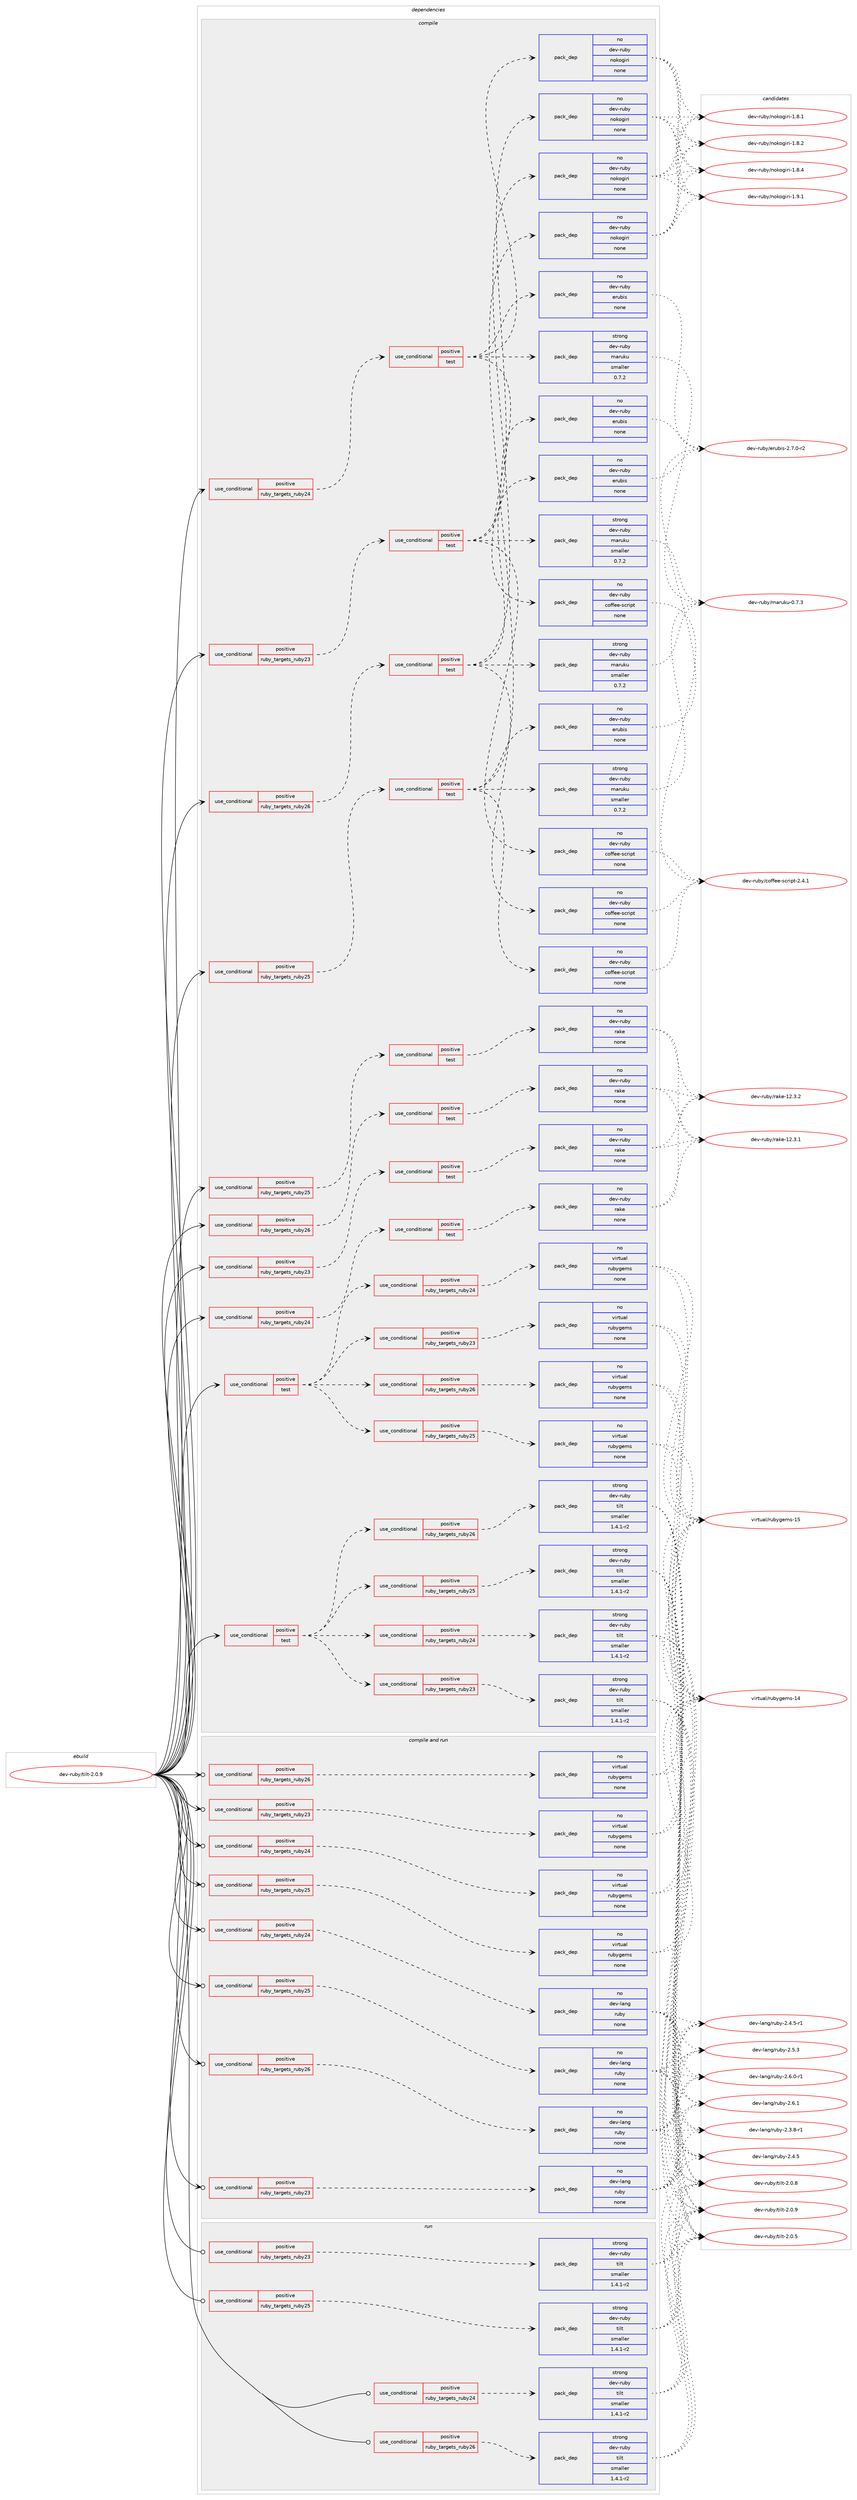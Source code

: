 digraph prolog {

# *************
# Graph options
# *************

newrank=true;
concentrate=true;
compound=true;
graph [rankdir=LR,fontname=Helvetica,fontsize=10,ranksep=1.5];#, ranksep=2.5, nodesep=0.2];
edge  [arrowhead=vee];
node  [fontname=Helvetica,fontsize=10];

# **********
# The ebuild
# **********

subgraph cluster_leftcol {
color=gray;
rank=same;
label=<<i>ebuild</i>>;
id [label="dev-ruby/tilt-2.0.9", color=red, width=4, href="../dev-ruby/tilt-2.0.9.svg"];
}

# ****************
# The dependencies
# ****************

subgraph cluster_midcol {
color=gray;
label=<<i>dependencies</i>>;
subgraph cluster_compile {
fillcolor="#eeeeee";
style=filled;
label=<<i>compile</i>>;
subgraph cond420437 {
dependency1533711 [label=<<TABLE BORDER="0" CELLBORDER="1" CELLSPACING="0" CELLPADDING="4"><TR><TD ROWSPAN="3" CELLPADDING="10">use_conditional</TD></TR><TR><TD>positive</TD></TR><TR><TD>ruby_targets_ruby23</TD></TR></TABLE>>, shape=none, color=red];
subgraph cond420438 {
dependency1533712 [label=<<TABLE BORDER="0" CELLBORDER="1" CELLSPACING="0" CELLPADDING="4"><TR><TD ROWSPAN="3" CELLPADDING="10">use_conditional</TD></TR><TR><TD>positive</TD></TR><TR><TD>test</TD></TR></TABLE>>, shape=none, color=red];
subgraph pack1089758 {
dependency1533713 [label=<<TABLE BORDER="0" CELLBORDER="1" CELLSPACING="0" CELLPADDING="4" WIDTH="220"><TR><TD ROWSPAN="6" CELLPADDING="30">pack_dep</TD></TR><TR><TD WIDTH="110">no</TD></TR><TR><TD>dev-ruby</TD></TR><TR><TD>coffee-script</TD></TR><TR><TD>none</TD></TR><TR><TD></TD></TR></TABLE>>, shape=none, color=blue];
}
dependency1533712:e -> dependency1533713:w [weight=20,style="dashed",arrowhead="vee"];
subgraph pack1089759 {
dependency1533714 [label=<<TABLE BORDER="0" CELLBORDER="1" CELLSPACING="0" CELLPADDING="4" WIDTH="220"><TR><TD ROWSPAN="6" CELLPADDING="30">pack_dep</TD></TR><TR><TD WIDTH="110">no</TD></TR><TR><TD>dev-ruby</TD></TR><TR><TD>erubis</TD></TR><TR><TD>none</TD></TR><TR><TD></TD></TR></TABLE>>, shape=none, color=blue];
}
dependency1533712:e -> dependency1533714:w [weight=20,style="dashed",arrowhead="vee"];
subgraph pack1089760 {
dependency1533715 [label=<<TABLE BORDER="0" CELLBORDER="1" CELLSPACING="0" CELLPADDING="4" WIDTH="220"><TR><TD ROWSPAN="6" CELLPADDING="30">pack_dep</TD></TR><TR><TD WIDTH="110">no</TD></TR><TR><TD>dev-ruby</TD></TR><TR><TD>nokogiri</TD></TR><TR><TD>none</TD></TR><TR><TD></TD></TR></TABLE>>, shape=none, color=blue];
}
dependency1533712:e -> dependency1533715:w [weight=20,style="dashed",arrowhead="vee"];
subgraph pack1089761 {
dependency1533716 [label=<<TABLE BORDER="0" CELLBORDER="1" CELLSPACING="0" CELLPADDING="4" WIDTH="220"><TR><TD ROWSPAN="6" CELLPADDING="30">pack_dep</TD></TR><TR><TD WIDTH="110">strong</TD></TR><TR><TD>dev-ruby</TD></TR><TR><TD>maruku</TD></TR><TR><TD>smaller</TD></TR><TR><TD>0.7.2</TD></TR></TABLE>>, shape=none, color=blue];
}
dependency1533712:e -> dependency1533716:w [weight=20,style="dashed",arrowhead="vee"];
}
dependency1533711:e -> dependency1533712:w [weight=20,style="dashed",arrowhead="vee"];
}
id:e -> dependency1533711:w [weight=20,style="solid",arrowhead="vee"];
subgraph cond420439 {
dependency1533717 [label=<<TABLE BORDER="0" CELLBORDER="1" CELLSPACING="0" CELLPADDING="4"><TR><TD ROWSPAN="3" CELLPADDING="10">use_conditional</TD></TR><TR><TD>positive</TD></TR><TR><TD>ruby_targets_ruby23</TD></TR></TABLE>>, shape=none, color=red];
subgraph cond420440 {
dependency1533718 [label=<<TABLE BORDER="0" CELLBORDER="1" CELLSPACING="0" CELLPADDING="4"><TR><TD ROWSPAN="3" CELLPADDING="10">use_conditional</TD></TR><TR><TD>positive</TD></TR><TR><TD>test</TD></TR></TABLE>>, shape=none, color=red];
subgraph pack1089762 {
dependency1533719 [label=<<TABLE BORDER="0" CELLBORDER="1" CELLSPACING="0" CELLPADDING="4" WIDTH="220"><TR><TD ROWSPAN="6" CELLPADDING="30">pack_dep</TD></TR><TR><TD WIDTH="110">no</TD></TR><TR><TD>dev-ruby</TD></TR><TR><TD>rake</TD></TR><TR><TD>none</TD></TR><TR><TD></TD></TR></TABLE>>, shape=none, color=blue];
}
dependency1533718:e -> dependency1533719:w [weight=20,style="dashed",arrowhead="vee"];
}
dependency1533717:e -> dependency1533718:w [weight=20,style="dashed",arrowhead="vee"];
}
id:e -> dependency1533717:w [weight=20,style="solid",arrowhead="vee"];
subgraph cond420441 {
dependency1533720 [label=<<TABLE BORDER="0" CELLBORDER="1" CELLSPACING="0" CELLPADDING="4"><TR><TD ROWSPAN="3" CELLPADDING="10">use_conditional</TD></TR><TR><TD>positive</TD></TR><TR><TD>ruby_targets_ruby24</TD></TR></TABLE>>, shape=none, color=red];
subgraph cond420442 {
dependency1533721 [label=<<TABLE BORDER="0" CELLBORDER="1" CELLSPACING="0" CELLPADDING="4"><TR><TD ROWSPAN="3" CELLPADDING="10">use_conditional</TD></TR><TR><TD>positive</TD></TR><TR><TD>test</TD></TR></TABLE>>, shape=none, color=red];
subgraph pack1089763 {
dependency1533722 [label=<<TABLE BORDER="0" CELLBORDER="1" CELLSPACING="0" CELLPADDING="4" WIDTH="220"><TR><TD ROWSPAN="6" CELLPADDING="30">pack_dep</TD></TR><TR><TD WIDTH="110">no</TD></TR><TR><TD>dev-ruby</TD></TR><TR><TD>coffee-script</TD></TR><TR><TD>none</TD></TR><TR><TD></TD></TR></TABLE>>, shape=none, color=blue];
}
dependency1533721:e -> dependency1533722:w [weight=20,style="dashed",arrowhead="vee"];
subgraph pack1089764 {
dependency1533723 [label=<<TABLE BORDER="0" CELLBORDER="1" CELLSPACING="0" CELLPADDING="4" WIDTH="220"><TR><TD ROWSPAN="6" CELLPADDING="30">pack_dep</TD></TR><TR><TD WIDTH="110">no</TD></TR><TR><TD>dev-ruby</TD></TR><TR><TD>erubis</TD></TR><TR><TD>none</TD></TR><TR><TD></TD></TR></TABLE>>, shape=none, color=blue];
}
dependency1533721:e -> dependency1533723:w [weight=20,style="dashed",arrowhead="vee"];
subgraph pack1089765 {
dependency1533724 [label=<<TABLE BORDER="0" CELLBORDER="1" CELLSPACING="0" CELLPADDING="4" WIDTH="220"><TR><TD ROWSPAN="6" CELLPADDING="30">pack_dep</TD></TR><TR><TD WIDTH="110">no</TD></TR><TR><TD>dev-ruby</TD></TR><TR><TD>nokogiri</TD></TR><TR><TD>none</TD></TR><TR><TD></TD></TR></TABLE>>, shape=none, color=blue];
}
dependency1533721:e -> dependency1533724:w [weight=20,style="dashed",arrowhead="vee"];
subgraph pack1089766 {
dependency1533725 [label=<<TABLE BORDER="0" CELLBORDER="1" CELLSPACING="0" CELLPADDING="4" WIDTH="220"><TR><TD ROWSPAN="6" CELLPADDING="30">pack_dep</TD></TR><TR><TD WIDTH="110">strong</TD></TR><TR><TD>dev-ruby</TD></TR><TR><TD>maruku</TD></TR><TR><TD>smaller</TD></TR><TR><TD>0.7.2</TD></TR></TABLE>>, shape=none, color=blue];
}
dependency1533721:e -> dependency1533725:w [weight=20,style="dashed",arrowhead="vee"];
}
dependency1533720:e -> dependency1533721:w [weight=20,style="dashed",arrowhead="vee"];
}
id:e -> dependency1533720:w [weight=20,style="solid",arrowhead="vee"];
subgraph cond420443 {
dependency1533726 [label=<<TABLE BORDER="0" CELLBORDER="1" CELLSPACING="0" CELLPADDING="4"><TR><TD ROWSPAN="3" CELLPADDING="10">use_conditional</TD></TR><TR><TD>positive</TD></TR><TR><TD>ruby_targets_ruby24</TD></TR></TABLE>>, shape=none, color=red];
subgraph cond420444 {
dependency1533727 [label=<<TABLE BORDER="0" CELLBORDER="1" CELLSPACING="0" CELLPADDING="4"><TR><TD ROWSPAN="3" CELLPADDING="10">use_conditional</TD></TR><TR><TD>positive</TD></TR><TR><TD>test</TD></TR></TABLE>>, shape=none, color=red];
subgraph pack1089767 {
dependency1533728 [label=<<TABLE BORDER="0" CELLBORDER="1" CELLSPACING="0" CELLPADDING="4" WIDTH="220"><TR><TD ROWSPAN="6" CELLPADDING="30">pack_dep</TD></TR><TR><TD WIDTH="110">no</TD></TR><TR><TD>dev-ruby</TD></TR><TR><TD>rake</TD></TR><TR><TD>none</TD></TR><TR><TD></TD></TR></TABLE>>, shape=none, color=blue];
}
dependency1533727:e -> dependency1533728:w [weight=20,style="dashed",arrowhead="vee"];
}
dependency1533726:e -> dependency1533727:w [weight=20,style="dashed",arrowhead="vee"];
}
id:e -> dependency1533726:w [weight=20,style="solid",arrowhead="vee"];
subgraph cond420445 {
dependency1533729 [label=<<TABLE BORDER="0" CELLBORDER="1" CELLSPACING="0" CELLPADDING="4"><TR><TD ROWSPAN="3" CELLPADDING="10">use_conditional</TD></TR><TR><TD>positive</TD></TR><TR><TD>ruby_targets_ruby25</TD></TR></TABLE>>, shape=none, color=red];
subgraph cond420446 {
dependency1533730 [label=<<TABLE BORDER="0" CELLBORDER="1" CELLSPACING="0" CELLPADDING="4"><TR><TD ROWSPAN="3" CELLPADDING="10">use_conditional</TD></TR><TR><TD>positive</TD></TR><TR><TD>test</TD></TR></TABLE>>, shape=none, color=red];
subgraph pack1089768 {
dependency1533731 [label=<<TABLE BORDER="0" CELLBORDER="1" CELLSPACING="0" CELLPADDING="4" WIDTH="220"><TR><TD ROWSPAN="6" CELLPADDING="30">pack_dep</TD></TR><TR><TD WIDTH="110">no</TD></TR><TR><TD>dev-ruby</TD></TR><TR><TD>coffee-script</TD></TR><TR><TD>none</TD></TR><TR><TD></TD></TR></TABLE>>, shape=none, color=blue];
}
dependency1533730:e -> dependency1533731:w [weight=20,style="dashed",arrowhead="vee"];
subgraph pack1089769 {
dependency1533732 [label=<<TABLE BORDER="0" CELLBORDER="1" CELLSPACING="0" CELLPADDING="4" WIDTH="220"><TR><TD ROWSPAN="6" CELLPADDING="30">pack_dep</TD></TR><TR><TD WIDTH="110">no</TD></TR><TR><TD>dev-ruby</TD></TR><TR><TD>erubis</TD></TR><TR><TD>none</TD></TR><TR><TD></TD></TR></TABLE>>, shape=none, color=blue];
}
dependency1533730:e -> dependency1533732:w [weight=20,style="dashed",arrowhead="vee"];
subgraph pack1089770 {
dependency1533733 [label=<<TABLE BORDER="0" CELLBORDER="1" CELLSPACING="0" CELLPADDING="4" WIDTH="220"><TR><TD ROWSPAN="6" CELLPADDING="30">pack_dep</TD></TR><TR><TD WIDTH="110">no</TD></TR><TR><TD>dev-ruby</TD></TR><TR><TD>nokogiri</TD></TR><TR><TD>none</TD></TR><TR><TD></TD></TR></TABLE>>, shape=none, color=blue];
}
dependency1533730:e -> dependency1533733:w [weight=20,style="dashed",arrowhead="vee"];
subgraph pack1089771 {
dependency1533734 [label=<<TABLE BORDER="0" CELLBORDER="1" CELLSPACING="0" CELLPADDING="4" WIDTH="220"><TR><TD ROWSPAN="6" CELLPADDING="30">pack_dep</TD></TR><TR><TD WIDTH="110">strong</TD></TR><TR><TD>dev-ruby</TD></TR><TR><TD>maruku</TD></TR><TR><TD>smaller</TD></TR><TR><TD>0.7.2</TD></TR></TABLE>>, shape=none, color=blue];
}
dependency1533730:e -> dependency1533734:w [weight=20,style="dashed",arrowhead="vee"];
}
dependency1533729:e -> dependency1533730:w [weight=20,style="dashed",arrowhead="vee"];
}
id:e -> dependency1533729:w [weight=20,style="solid",arrowhead="vee"];
subgraph cond420447 {
dependency1533735 [label=<<TABLE BORDER="0" CELLBORDER="1" CELLSPACING="0" CELLPADDING="4"><TR><TD ROWSPAN="3" CELLPADDING="10">use_conditional</TD></TR><TR><TD>positive</TD></TR><TR><TD>ruby_targets_ruby25</TD></TR></TABLE>>, shape=none, color=red];
subgraph cond420448 {
dependency1533736 [label=<<TABLE BORDER="0" CELLBORDER="1" CELLSPACING="0" CELLPADDING="4"><TR><TD ROWSPAN="3" CELLPADDING="10">use_conditional</TD></TR><TR><TD>positive</TD></TR><TR><TD>test</TD></TR></TABLE>>, shape=none, color=red];
subgraph pack1089772 {
dependency1533737 [label=<<TABLE BORDER="0" CELLBORDER="1" CELLSPACING="0" CELLPADDING="4" WIDTH="220"><TR><TD ROWSPAN="6" CELLPADDING="30">pack_dep</TD></TR><TR><TD WIDTH="110">no</TD></TR><TR><TD>dev-ruby</TD></TR><TR><TD>rake</TD></TR><TR><TD>none</TD></TR><TR><TD></TD></TR></TABLE>>, shape=none, color=blue];
}
dependency1533736:e -> dependency1533737:w [weight=20,style="dashed",arrowhead="vee"];
}
dependency1533735:e -> dependency1533736:w [weight=20,style="dashed",arrowhead="vee"];
}
id:e -> dependency1533735:w [weight=20,style="solid",arrowhead="vee"];
subgraph cond420449 {
dependency1533738 [label=<<TABLE BORDER="0" CELLBORDER="1" CELLSPACING="0" CELLPADDING="4"><TR><TD ROWSPAN="3" CELLPADDING="10">use_conditional</TD></TR><TR><TD>positive</TD></TR><TR><TD>ruby_targets_ruby26</TD></TR></TABLE>>, shape=none, color=red];
subgraph cond420450 {
dependency1533739 [label=<<TABLE BORDER="0" CELLBORDER="1" CELLSPACING="0" CELLPADDING="4"><TR><TD ROWSPAN="3" CELLPADDING="10">use_conditional</TD></TR><TR><TD>positive</TD></TR><TR><TD>test</TD></TR></TABLE>>, shape=none, color=red];
subgraph pack1089773 {
dependency1533740 [label=<<TABLE BORDER="0" CELLBORDER="1" CELLSPACING="0" CELLPADDING="4" WIDTH="220"><TR><TD ROWSPAN="6" CELLPADDING="30">pack_dep</TD></TR><TR><TD WIDTH="110">no</TD></TR><TR><TD>dev-ruby</TD></TR><TR><TD>coffee-script</TD></TR><TR><TD>none</TD></TR><TR><TD></TD></TR></TABLE>>, shape=none, color=blue];
}
dependency1533739:e -> dependency1533740:w [weight=20,style="dashed",arrowhead="vee"];
subgraph pack1089774 {
dependency1533741 [label=<<TABLE BORDER="0" CELLBORDER="1" CELLSPACING="0" CELLPADDING="4" WIDTH="220"><TR><TD ROWSPAN="6" CELLPADDING="30">pack_dep</TD></TR><TR><TD WIDTH="110">no</TD></TR><TR><TD>dev-ruby</TD></TR><TR><TD>erubis</TD></TR><TR><TD>none</TD></TR><TR><TD></TD></TR></TABLE>>, shape=none, color=blue];
}
dependency1533739:e -> dependency1533741:w [weight=20,style="dashed",arrowhead="vee"];
subgraph pack1089775 {
dependency1533742 [label=<<TABLE BORDER="0" CELLBORDER="1" CELLSPACING="0" CELLPADDING="4" WIDTH="220"><TR><TD ROWSPAN="6" CELLPADDING="30">pack_dep</TD></TR><TR><TD WIDTH="110">no</TD></TR><TR><TD>dev-ruby</TD></TR><TR><TD>nokogiri</TD></TR><TR><TD>none</TD></TR><TR><TD></TD></TR></TABLE>>, shape=none, color=blue];
}
dependency1533739:e -> dependency1533742:w [weight=20,style="dashed",arrowhead="vee"];
subgraph pack1089776 {
dependency1533743 [label=<<TABLE BORDER="0" CELLBORDER="1" CELLSPACING="0" CELLPADDING="4" WIDTH="220"><TR><TD ROWSPAN="6" CELLPADDING="30">pack_dep</TD></TR><TR><TD WIDTH="110">strong</TD></TR><TR><TD>dev-ruby</TD></TR><TR><TD>maruku</TD></TR><TR><TD>smaller</TD></TR><TR><TD>0.7.2</TD></TR></TABLE>>, shape=none, color=blue];
}
dependency1533739:e -> dependency1533743:w [weight=20,style="dashed",arrowhead="vee"];
}
dependency1533738:e -> dependency1533739:w [weight=20,style="dashed",arrowhead="vee"];
}
id:e -> dependency1533738:w [weight=20,style="solid",arrowhead="vee"];
subgraph cond420451 {
dependency1533744 [label=<<TABLE BORDER="0" CELLBORDER="1" CELLSPACING="0" CELLPADDING="4"><TR><TD ROWSPAN="3" CELLPADDING="10">use_conditional</TD></TR><TR><TD>positive</TD></TR><TR><TD>ruby_targets_ruby26</TD></TR></TABLE>>, shape=none, color=red];
subgraph cond420452 {
dependency1533745 [label=<<TABLE BORDER="0" CELLBORDER="1" CELLSPACING="0" CELLPADDING="4"><TR><TD ROWSPAN="3" CELLPADDING="10">use_conditional</TD></TR><TR><TD>positive</TD></TR><TR><TD>test</TD></TR></TABLE>>, shape=none, color=red];
subgraph pack1089777 {
dependency1533746 [label=<<TABLE BORDER="0" CELLBORDER="1" CELLSPACING="0" CELLPADDING="4" WIDTH="220"><TR><TD ROWSPAN="6" CELLPADDING="30">pack_dep</TD></TR><TR><TD WIDTH="110">no</TD></TR><TR><TD>dev-ruby</TD></TR><TR><TD>rake</TD></TR><TR><TD>none</TD></TR><TR><TD></TD></TR></TABLE>>, shape=none, color=blue];
}
dependency1533745:e -> dependency1533746:w [weight=20,style="dashed",arrowhead="vee"];
}
dependency1533744:e -> dependency1533745:w [weight=20,style="dashed",arrowhead="vee"];
}
id:e -> dependency1533744:w [weight=20,style="solid",arrowhead="vee"];
subgraph cond420453 {
dependency1533747 [label=<<TABLE BORDER="0" CELLBORDER="1" CELLSPACING="0" CELLPADDING="4"><TR><TD ROWSPAN="3" CELLPADDING="10">use_conditional</TD></TR><TR><TD>positive</TD></TR><TR><TD>test</TD></TR></TABLE>>, shape=none, color=red];
subgraph cond420454 {
dependency1533748 [label=<<TABLE BORDER="0" CELLBORDER="1" CELLSPACING="0" CELLPADDING="4"><TR><TD ROWSPAN="3" CELLPADDING="10">use_conditional</TD></TR><TR><TD>positive</TD></TR><TR><TD>ruby_targets_ruby23</TD></TR></TABLE>>, shape=none, color=red];
subgraph pack1089778 {
dependency1533749 [label=<<TABLE BORDER="0" CELLBORDER="1" CELLSPACING="0" CELLPADDING="4" WIDTH="220"><TR><TD ROWSPAN="6" CELLPADDING="30">pack_dep</TD></TR><TR><TD WIDTH="110">no</TD></TR><TR><TD>virtual</TD></TR><TR><TD>rubygems</TD></TR><TR><TD>none</TD></TR><TR><TD></TD></TR></TABLE>>, shape=none, color=blue];
}
dependency1533748:e -> dependency1533749:w [weight=20,style="dashed",arrowhead="vee"];
}
dependency1533747:e -> dependency1533748:w [weight=20,style="dashed",arrowhead="vee"];
subgraph cond420455 {
dependency1533750 [label=<<TABLE BORDER="0" CELLBORDER="1" CELLSPACING="0" CELLPADDING="4"><TR><TD ROWSPAN="3" CELLPADDING="10">use_conditional</TD></TR><TR><TD>positive</TD></TR><TR><TD>ruby_targets_ruby24</TD></TR></TABLE>>, shape=none, color=red];
subgraph pack1089779 {
dependency1533751 [label=<<TABLE BORDER="0" CELLBORDER="1" CELLSPACING="0" CELLPADDING="4" WIDTH="220"><TR><TD ROWSPAN="6" CELLPADDING="30">pack_dep</TD></TR><TR><TD WIDTH="110">no</TD></TR><TR><TD>virtual</TD></TR><TR><TD>rubygems</TD></TR><TR><TD>none</TD></TR><TR><TD></TD></TR></TABLE>>, shape=none, color=blue];
}
dependency1533750:e -> dependency1533751:w [weight=20,style="dashed",arrowhead="vee"];
}
dependency1533747:e -> dependency1533750:w [weight=20,style="dashed",arrowhead="vee"];
subgraph cond420456 {
dependency1533752 [label=<<TABLE BORDER="0" CELLBORDER="1" CELLSPACING="0" CELLPADDING="4"><TR><TD ROWSPAN="3" CELLPADDING="10">use_conditional</TD></TR><TR><TD>positive</TD></TR><TR><TD>ruby_targets_ruby25</TD></TR></TABLE>>, shape=none, color=red];
subgraph pack1089780 {
dependency1533753 [label=<<TABLE BORDER="0" CELLBORDER="1" CELLSPACING="0" CELLPADDING="4" WIDTH="220"><TR><TD ROWSPAN="6" CELLPADDING="30">pack_dep</TD></TR><TR><TD WIDTH="110">no</TD></TR><TR><TD>virtual</TD></TR><TR><TD>rubygems</TD></TR><TR><TD>none</TD></TR><TR><TD></TD></TR></TABLE>>, shape=none, color=blue];
}
dependency1533752:e -> dependency1533753:w [weight=20,style="dashed",arrowhead="vee"];
}
dependency1533747:e -> dependency1533752:w [weight=20,style="dashed",arrowhead="vee"];
subgraph cond420457 {
dependency1533754 [label=<<TABLE BORDER="0" CELLBORDER="1" CELLSPACING="0" CELLPADDING="4"><TR><TD ROWSPAN="3" CELLPADDING="10">use_conditional</TD></TR><TR><TD>positive</TD></TR><TR><TD>ruby_targets_ruby26</TD></TR></TABLE>>, shape=none, color=red];
subgraph pack1089781 {
dependency1533755 [label=<<TABLE BORDER="0" CELLBORDER="1" CELLSPACING="0" CELLPADDING="4" WIDTH="220"><TR><TD ROWSPAN="6" CELLPADDING="30">pack_dep</TD></TR><TR><TD WIDTH="110">no</TD></TR><TR><TD>virtual</TD></TR><TR><TD>rubygems</TD></TR><TR><TD>none</TD></TR><TR><TD></TD></TR></TABLE>>, shape=none, color=blue];
}
dependency1533754:e -> dependency1533755:w [weight=20,style="dashed",arrowhead="vee"];
}
dependency1533747:e -> dependency1533754:w [weight=20,style="dashed",arrowhead="vee"];
}
id:e -> dependency1533747:w [weight=20,style="solid",arrowhead="vee"];
subgraph cond420458 {
dependency1533756 [label=<<TABLE BORDER="0" CELLBORDER="1" CELLSPACING="0" CELLPADDING="4"><TR><TD ROWSPAN="3" CELLPADDING="10">use_conditional</TD></TR><TR><TD>positive</TD></TR><TR><TD>test</TD></TR></TABLE>>, shape=none, color=red];
subgraph cond420459 {
dependency1533757 [label=<<TABLE BORDER="0" CELLBORDER="1" CELLSPACING="0" CELLPADDING="4"><TR><TD ROWSPAN="3" CELLPADDING="10">use_conditional</TD></TR><TR><TD>positive</TD></TR><TR><TD>ruby_targets_ruby23</TD></TR></TABLE>>, shape=none, color=red];
subgraph pack1089782 {
dependency1533758 [label=<<TABLE BORDER="0" CELLBORDER="1" CELLSPACING="0" CELLPADDING="4" WIDTH="220"><TR><TD ROWSPAN="6" CELLPADDING="30">pack_dep</TD></TR><TR><TD WIDTH="110">strong</TD></TR><TR><TD>dev-ruby</TD></TR><TR><TD>tilt</TD></TR><TR><TD>smaller</TD></TR><TR><TD>1.4.1-r2</TD></TR></TABLE>>, shape=none, color=blue];
}
dependency1533757:e -> dependency1533758:w [weight=20,style="dashed",arrowhead="vee"];
}
dependency1533756:e -> dependency1533757:w [weight=20,style="dashed",arrowhead="vee"];
subgraph cond420460 {
dependency1533759 [label=<<TABLE BORDER="0" CELLBORDER="1" CELLSPACING="0" CELLPADDING="4"><TR><TD ROWSPAN="3" CELLPADDING="10">use_conditional</TD></TR><TR><TD>positive</TD></TR><TR><TD>ruby_targets_ruby24</TD></TR></TABLE>>, shape=none, color=red];
subgraph pack1089783 {
dependency1533760 [label=<<TABLE BORDER="0" CELLBORDER="1" CELLSPACING="0" CELLPADDING="4" WIDTH="220"><TR><TD ROWSPAN="6" CELLPADDING="30">pack_dep</TD></TR><TR><TD WIDTH="110">strong</TD></TR><TR><TD>dev-ruby</TD></TR><TR><TD>tilt</TD></TR><TR><TD>smaller</TD></TR><TR><TD>1.4.1-r2</TD></TR></TABLE>>, shape=none, color=blue];
}
dependency1533759:e -> dependency1533760:w [weight=20,style="dashed",arrowhead="vee"];
}
dependency1533756:e -> dependency1533759:w [weight=20,style="dashed",arrowhead="vee"];
subgraph cond420461 {
dependency1533761 [label=<<TABLE BORDER="0" CELLBORDER="1" CELLSPACING="0" CELLPADDING="4"><TR><TD ROWSPAN="3" CELLPADDING="10">use_conditional</TD></TR><TR><TD>positive</TD></TR><TR><TD>ruby_targets_ruby25</TD></TR></TABLE>>, shape=none, color=red];
subgraph pack1089784 {
dependency1533762 [label=<<TABLE BORDER="0" CELLBORDER="1" CELLSPACING="0" CELLPADDING="4" WIDTH="220"><TR><TD ROWSPAN="6" CELLPADDING="30">pack_dep</TD></TR><TR><TD WIDTH="110">strong</TD></TR><TR><TD>dev-ruby</TD></TR><TR><TD>tilt</TD></TR><TR><TD>smaller</TD></TR><TR><TD>1.4.1-r2</TD></TR></TABLE>>, shape=none, color=blue];
}
dependency1533761:e -> dependency1533762:w [weight=20,style="dashed",arrowhead="vee"];
}
dependency1533756:e -> dependency1533761:w [weight=20,style="dashed",arrowhead="vee"];
subgraph cond420462 {
dependency1533763 [label=<<TABLE BORDER="0" CELLBORDER="1" CELLSPACING="0" CELLPADDING="4"><TR><TD ROWSPAN="3" CELLPADDING="10">use_conditional</TD></TR><TR><TD>positive</TD></TR><TR><TD>ruby_targets_ruby26</TD></TR></TABLE>>, shape=none, color=red];
subgraph pack1089785 {
dependency1533764 [label=<<TABLE BORDER="0" CELLBORDER="1" CELLSPACING="0" CELLPADDING="4" WIDTH="220"><TR><TD ROWSPAN="6" CELLPADDING="30">pack_dep</TD></TR><TR><TD WIDTH="110">strong</TD></TR><TR><TD>dev-ruby</TD></TR><TR><TD>tilt</TD></TR><TR><TD>smaller</TD></TR><TR><TD>1.4.1-r2</TD></TR></TABLE>>, shape=none, color=blue];
}
dependency1533763:e -> dependency1533764:w [weight=20,style="dashed",arrowhead="vee"];
}
dependency1533756:e -> dependency1533763:w [weight=20,style="dashed",arrowhead="vee"];
}
id:e -> dependency1533756:w [weight=20,style="solid",arrowhead="vee"];
}
subgraph cluster_compileandrun {
fillcolor="#eeeeee";
style=filled;
label=<<i>compile and run</i>>;
subgraph cond420463 {
dependency1533765 [label=<<TABLE BORDER="0" CELLBORDER="1" CELLSPACING="0" CELLPADDING="4"><TR><TD ROWSPAN="3" CELLPADDING="10">use_conditional</TD></TR><TR><TD>positive</TD></TR><TR><TD>ruby_targets_ruby23</TD></TR></TABLE>>, shape=none, color=red];
subgraph pack1089786 {
dependency1533766 [label=<<TABLE BORDER="0" CELLBORDER="1" CELLSPACING="0" CELLPADDING="4" WIDTH="220"><TR><TD ROWSPAN="6" CELLPADDING="30">pack_dep</TD></TR><TR><TD WIDTH="110">no</TD></TR><TR><TD>dev-lang</TD></TR><TR><TD>ruby</TD></TR><TR><TD>none</TD></TR><TR><TD></TD></TR></TABLE>>, shape=none, color=blue];
}
dependency1533765:e -> dependency1533766:w [weight=20,style="dashed",arrowhead="vee"];
}
id:e -> dependency1533765:w [weight=20,style="solid",arrowhead="odotvee"];
subgraph cond420464 {
dependency1533767 [label=<<TABLE BORDER="0" CELLBORDER="1" CELLSPACING="0" CELLPADDING="4"><TR><TD ROWSPAN="3" CELLPADDING="10">use_conditional</TD></TR><TR><TD>positive</TD></TR><TR><TD>ruby_targets_ruby23</TD></TR></TABLE>>, shape=none, color=red];
subgraph pack1089787 {
dependency1533768 [label=<<TABLE BORDER="0" CELLBORDER="1" CELLSPACING="0" CELLPADDING="4" WIDTH="220"><TR><TD ROWSPAN="6" CELLPADDING="30">pack_dep</TD></TR><TR><TD WIDTH="110">no</TD></TR><TR><TD>virtual</TD></TR><TR><TD>rubygems</TD></TR><TR><TD>none</TD></TR><TR><TD></TD></TR></TABLE>>, shape=none, color=blue];
}
dependency1533767:e -> dependency1533768:w [weight=20,style="dashed",arrowhead="vee"];
}
id:e -> dependency1533767:w [weight=20,style="solid",arrowhead="odotvee"];
subgraph cond420465 {
dependency1533769 [label=<<TABLE BORDER="0" CELLBORDER="1" CELLSPACING="0" CELLPADDING="4"><TR><TD ROWSPAN="3" CELLPADDING="10">use_conditional</TD></TR><TR><TD>positive</TD></TR><TR><TD>ruby_targets_ruby24</TD></TR></TABLE>>, shape=none, color=red];
subgraph pack1089788 {
dependency1533770 [label=<<TABLE BORDER="0" CELLBORDER="1" CELLSPACING="0" CELLPADDING="4" WIDTH="220"><TR><TD ROWSPAN="6" CELLPADDING="30">pack_dep</TD></TR><TR><TD WIDTH="110">no</TD></TR><TR><TD>dev-lang</TD></TR><TR><TD>ruby</TD></TR><TR><TD>none</TD></TR><TR><TD></TD></TR></TABLE>>, shape=none, color=blue];
}
dependency1533769:e -> dependency1533770:w [weight=20,style="dashed",arrowhead="vee"];
}
id:e -> dependency1533769:w [weight=20,style="solid",arrowhead="odotvee"];
subgraph cond420466 {
dependency1533771 [label=<<TABLE BORDER="0" CELLBORDER="1" CELLSPACING="0" CELLPADDING="4"><TR><TD ROWSPAN="3" CELLPADDING="10">use_conditional</TD></TR><TR><TD>positive</TD></TR><TR><TD>ruby_targets_ruby24</TD></TR></TABLE>>, shape=none, color=red];
subgraph pack1089789 {
dependency1533772 [label=<<TABLE BORDER="0" CELLBORDER="1" CELLSPACING="0" CELLPADDING="4" WIDTH="220"><TR><TD ROWSPAN="6" CELLPADDING="30">pack_dep</TD></TR><TR><TD WIDTH="110">no</TD></TR><TR><TD>virtual</TD></TR><TR><TD>rubygems</TD></TR><TR><TD>none</TD></TR><TR><TD></TD></TR></TABLE>>, shape=none, color=blue];
}
dependency1533771:e -> dependency1533772:w [weight=20,style="dashed",arrowhead="vee"];
}
id:e -> dependency1533771:w [weight=20,style="solid",arrowhead="odotvee"];
subgraph cond420467 {
dependency1533773 [label=<<TABLE BORDER="0" CELLBORDER="1" CELLSPACING="0" CELLPADDING="4"><TR><TD ROWSPAN="3" CELLPADDING="10">use_conditional</TD></TR><TR><TD>positive</TD></TR><TR><TD>ruby_targets_ruby25</TD></TR></TABLE>>, shape=none, color=red];
subgraph pack1089790 {
dependency1533774 [label=<<TABLE BORDER="0" CELLBORDER="1" CELLSPACING="0" CELLPADDING="4" WIDTH="220"><TR><TD ROWSPAN="6" CELLPADDING="30">pack_dep</TD></TR><TR><TD WIDTH="110">no</TD></TR><TR><TD>dev-lang</TD></TR><TR><TD>ruby</TD></TR><TR><TD>none</TD></TR><TR><TD></TD></TR></TABLE>>, shape=none, color=blue];
}
dependency1533773:e -> dependency1533774:w [weight=20,style="dashed",arrowhead="vee"];
}
id:e -> dependency1533773:w [weight=20,style="solid",arrowhead="odotvee"];
subgraph cond420468 {
dependency1533775 [label=<<TABLE BORDER="0" CELLBORDER="1" CELLSPACING="0" CELLPADDING="4"><TR><TD ROWSPAN="3" CELLPADDING="10">use_conditional</TD></TR><TR><TD>positive</TD></TR><TR><TD>ruby_targets_ruby25</TD></TR></TABLE>>, shape=none, color=red];
subgraph pack1089791 {
dependency1533776 [label=<<TABLE BORDER="0" CELLBORDER="1" CELLSPACING="0" CELLPADDING="4" WIDTH="220"><TR><TD ROWSPAN="6" CELLPADDING="30">pack_dep</TD></TR><TR><TD WIDTH="110">no</TD></TR><TR><TD>virtual</TD></TR><TR><TD>rubygems</TD></TR><TR><TD>none</TD></TR><TR><TD></TD></TR></TABLE>>, shape=none, color=blue];
}
dependency1533775:e -> dependency1533776:w [weight=20,style="dashed",arrowhead="vee"];
}
id:e -> dependency1533775:w [weight=20,style="solid",arrowhead="odotvee"];
subgraph cond420469 {
dependency1533777 [label=<<TABLE BORDER="0" CELLBORDER="1" CELLSPACING="0" CELLPADDING="4"><TR><TD ROWSPAN="3" CELLPADDING="10">use_conditional</TD></TR><TR><TD>positive</TD></TR><TR><TD>ruby_targets_ruby26</TD></TR></TABLE>>, shape=none, color=red];
subgraph pack1089792 {
dependency1533778 [label=<<TABLE BORDER="0" CELLBORDER="1" CELLSPACING="0" CELLPADDING="4" WIDTH="220"><TR><TD ROWSPAN="6" CELLPADDING="30">pack_dep</TD></TR><TR><TD WIDTH="110">no</TD></TR><TR><TD>dev-lang</TD></TR><TR><TD>ruby</TD></TR><TR><TD>none</TD></TR><TR><TD></TD></TR></TABLE>>, shape=none, color=blue];
}
dependency1533777:e -> dependency1533778:w [weight=20,style="dashed",arrowhead="vee"];
}
id:e -> dependency1533777:w [weight=20,style="solid",arrowhead="odotvee"];
subgraph cond420470 {
dependency1533779 [label=<<TABLE BORDER="0" CELLBORDER="1" CELLSPACING="0" CELLPADDING="4"><TR><TD ROWSPAN="3" CELLPADDING="10">use_conditional</TD></TR><TR><TD>positive</TD></TR><TR><TD>ruby_targets_ruby26</TD></TR></TABLE>>, shape=none, color=red];
subgraph pack1089793 {
dependency1533780 [label=<<TABLE BORDER="0" CELLBORDER="1" CELLSPACING="0" CELLPADDING="4" WIDTH="220"><TR><TD ROWSPAN="6" CELLPADDING="30">pack_dep</TD></TR><TR><TD WIDTH="110">no</TD></TR><TR><TD>virtual</TD></TR><TR><TD>rubygems</TD></TR><TR><TD>none</TD></TR><TR><TD></TD></TR></TABLE>>, shape=none, color=blue];
}
dependency1533779:e -> dependency1533780:w [weight=20,style="dashed",arrowhead="vee"];
}
id:e -> dependency1533779:w [weight=20,style="solid",arrowhead="odotvee"];
}
subgraph cluster_run {
fillcolor="#eeeeee";
style=filled;
label=<<i>run</i>>;
subgraph cond420471 {
dependency1533781 [label=<<TABLE BORDER="0" CELLBORDER="1" CELLSPACING="0" CELLPADDING="4"><TR><TD ROWSPAN="3" CELLPADDING="10">use_conditional</TD></TR><TR><TD>positive</TD></TR><TR><TD>ruby_targets_ruby23</TD></TR></TABLE>>, shape=none, color=red];
subgraph pack1089794 {
dependency1533782 [label=<<TABLE BORDER="0" CELLBORDER="1" CELLSPACING="0" CELLPADDING="4" WIDTH="220"><TR><TD ROWSPAN="6" CELLPADDING="30">pack_dep</TD></TR><TR><TD WIDTH="110">strong</TD></TR><TR><TD>dev-ruby</TD></TR><TR><TD>tilt</TD></TR><TR><TD>smaller</TD></TR><TR><TD>1.4.1-r2</TD></TR></TABLE>>, shape=none, color=blue];
}
dependency1533781:e -> dependency1533782:w [weight=20,style="dashed",arrowhead="vee"];
}
id:e -> dependency1533781:w [weight=20,style="solid",arrowhead="odot"];
subgraph cond420472 {
dependency1533783 [label=<<TABLE BORDER="0" CELLBORDER="1" CELLSPACING="0" CELLPADDING="4"><TR><TD ROWSPAN="3" CELLPADDING="10">use_conditional</TD></TR><TR><TD>positive</TD></TR><TR><TD>ruby_targets_ruby24</TD></TR></TABLE>>, shape=none, color=red];
subgraph pack1089795 {
dependency1533784 [label=<<TABLE BORDER="0" CELLBORDER="1" CELLSPACING="0" CELLPADDING="4" WIDTH="220"><TR><TD ROWSPAN="6" CELLPADDING="30">pack_dep</TD></TR><TR><TD WIDTH="110">strong</TD></TR><TR><TD>dev-ruby</TD></TR><TR><TD>tilt</TD></TR><TR><TD>smaller</TD></TR><TR><TD>1.4.1-r2</TD></TR></TABLE>>, shape=none, color=blue];
}
dependency1533783:e -> dependency1533784:w [weight=20,style="dashed",arrowhead="vee"];
}
id:e -> dependency1533783:w [weight=20,style="solid",arrowhead="odot"];
subgraph cond420473 {
dependency1533785 [label=<<TABLE BORDER="0" CELLBORDER="1" CELLSPACING="0" CELLPADDING="4"><TR><TD ROWSPAN="3" CELLPADDING="10">use_conditional</TD></TR><TR><TD>positive</TD></TR><TR><TD>ruby_targets_ruby25</TD></TR></TABLE>>, shape=none, color=red];
subgraph pack1089796 {
dependency1533786 [label=<<TABLE BORDER="0" CELLBORDER="1" CELLSPACING="0" CELLPADDING="4" WIDTH="220"><TR><TD ROWSPAN="6" CELLPADDING="30">pack_dep</TD></TR><TR><TD WIDTH="110">strong</TD></TR><TR><TD>dev-ruby</TD></TR><TR><TD>tilt</TD></TR><TR><TD>smaller</TD></TR><TR><TD>1.4.1-r2</TD></TR></TABLE>>, shape=none, color=blue];
}
dependency1533785:e -> dependency1533786:w [weight=20,style="dashed",arrowhead="vee"];
}
id:e -> dependency1533785:w [weight=20,style="solid",arrowhead="odot"];
subgraph cond420474 {
dependency1533787 [label=<<TABLE BORDER="0" CELLBORDER="1" CELLSPACING="0" CELLPADDING="4"><TR><TD ROWSPAN="3" CELLPADDING="10">use_conditional</TD></TR><TR><TD>positive</TD></TR><TR><TD>ruby_targets_ruby26</TD></TR></TABLE>>, shape=none, color=red];
subgraph pack1089797 {
dependency1533788 [label=<<TABLE BORDER="0" CELLBORDER="1" CELLSPACING="0" CELLPADDING="4" WIDTH="220"><TR><TD ROWSPAN="6" CELLPADDING="30">pack_dep</TD></TR><TR><TD WIDTH="110">strong</TD></TR><TR><TD>dev-ruby</TD></TR><TR><TD>tilt</TD></TR><TR><TD>smaller</TD></TR><TR><TD>1.4.1-r2</TD></TR></TABLE>>, shape=none, color=blue];
}
dependency1533787:e -> dependency1533788:w [weight=20,style="dashed",arrowhead="vee"];
}
id:e -> dependency1533787:w [weight=20,style="solid",arrowhead="odot"];
}
}

# **************
# The candidates
# **************

subgraph cluster_choices {
rank=same;
color=gray;
label=<<i>candidates</i>>;

subgraph choice1089758 {
color=black;
nodesep=1;
choice100101118451141179812147991111021021011014511599114105112116455046524649 [label="dev-ruby/coffee-script-2.4.1", color=red, width=4,href="../dev-ruby/coffee-script-2.4.1.svg"];
dependency1533713:e -> choice100101118451141179812147991111021021011014511599114105112116455046524649:w [style=dotted,weight="100"];
}
subgraph choice1089759 {
color=black;
nodesep=1;
choice100101118451141179812147101114117981051154550465546484511450 [label="dev-ruby/erubis-2.7.0-r2", color=red, width=4,href="../dev-ruby/erubis-2.7.0-r2.svg"];
dependency1533714:e -> choice100101118451141179812147101114117981051154550465546484511450:w [style=dotted,weight="100"];
}
subgraph choice1089760 {
color=black;
nodesep=1;
choice100101118451141179812147110111107111103105114105454946564649 [label="dev-ruby/nokogiri-1.8.1", color=red, width=4,href="../dev-ruby/nokogiri-1.8.1.svg"];
choice100101118451141179812147110111107111103105114105454946564650 [label="dev-ruby/nokogiri-1.8.2", color=red, width=4,href="../dev-ruby/nokogiri-1.8.2.svg"];
choice100101118451141179812147110111107111103105114105454946564652 [label="dev-ruby/nokogiri-1.8.4", color=red, width=4,href="../dev-ruby/nokogiri-1.8.4.svg"];
choice100101118451141179812147110111107111103105114105454946574649 [label="dev-ruby/nokogiri-1.9.1", color=red, width=4,href="../dev-ruby/nokogiri-1.9.1.svg"];
dependency1533715:e -> choice100101118451141179812147110111107111103105114105454946564649:w [style=dotted,weight="100"];
dependency1533715:e -> choice100101118451141179812147110111107111103105114105454946564650:w [style=dotted,weight="100"];
dependency1533715:e -> choice100101118451141179812147110111107111103105114105454946564652:w [style=dotted,weight="100"];
dependency1533715:e -> choice100101118451141179812147110111107111103105114105454946574649:w [style=dotted,weight="100"];
}
subgraph choice1089761 {
color=black;
nodesep=1;
choice10010111845114117981214710997114117107117454846554651 [label="dev-ruby/maruku-0.7.3", color=red, width=4,href="../dev-ruby/maruku-0.7.3.svg"];
dependency1533716:e -> choice10010111845114117981214710997114117107117454846554651:w [style=dotted,weight="100"];
}
subgraph choice1089762 {
color=black;
nodesep=1;
choice1001011184511411798121471149710710145495046514649 [label="dev-ruby/rake-12.3.1", color=red, width=4,href="../dev-ruby/rake-12.3.1.svg"];
choice1001011184511411798121471149710710145495046514650 [label="dev-ruby/rake-12.3.2", color=red, width=4,href="../dev-ruby/rake-12.3.2.svg"];
dependency1533719:e -> choice1001011184511411798121471149710710145495046514649:w [style=dotted,weight="100"];
dependency1533719:e -> choice1001011184511411798121471149710710145495046514650:w [style=dotted,weight="100"];
}
subgraph choice1089763 {
color=black;
nodesep=1;
choice100101118451141179812147991111021021011014511599114105112116455046524649 [label="dev-ruby/coffee-script-2.4.1", color=red, width=4,href="../dev-ruby/coffee-script-2.4.1.svg"];
dependency1533722:e -> choice100101118451141179812147991111021021011014511599114105112116455046524649:w [style=dotted,weight="100"];
}
subgraph choice1089764 {
color=black;
nodesep=1;
choice100101118451141179812147101114117981051154550465546484511450 [label="dev-ruby/erubis-2.7.0-r2", color=red, width=4,href="../dev-ruby/erubis-2.7.0-r2.svg"];
dependency1533723:e -> choice100101118451141179812147101114117981051154550465546484511450:w [style=dotted,weight="100"];
}
subgraph choice1089765 {
color=black;
nodesep=1;
choice100101118451141179812147110111107111103105114105454946564649 [label="dev-ruby/nokogiri-1.8.1", color=red, width=4,href="../dev-ruby/nokogiri-1.8.1.svg"];
choice100101118451141179812147110111107111103105114105454946564650 [label="dev-ruby/nokogiri-1.8.2", color=red, width=4,href="../dev-ruby/nokogiri-1.8.2.svg"];
choice100101118451141179812147110111107111103105114105454946564652 [label="dev-ruby/nokogiri-1.8.4", color=red, width=4,href="../dev-ruby/nokogiri-1.8.4.svg"];
choice100101118451141179812147110111107111103105114105454946574649 [label="dev-ruby/nokogiri-1.9.1", color=red, width=4,href="../dev-ruby/nokogiri-1.9.1.svg"];
dependency1533724:e -> choice100101118451141179812147110111107111103105114105454946564649:w [style=dotted,weight="100"];
dependency1533724:e -> choice100101118451141179812147110111107111103105114105454946564650:w [style=dotted,weight="100"];
dependency1533724:e -> choice100101118451141179812147110111107111103105114105454946564652:w [style=dotted,weight="100"];
dependency1533724:e -> choice100101118451141179812147110111107111103105114105454946574649:w [style=dotted,weight="100"];
}
subgraph choice1089766 {
color=black;
nodesep=1;
choice10010111845114117981214710997114117107117454846554651 [label="dev-ruby/maruku-0.7.3", color=red, width=4,href="../dev-ruby/maruku-0.7.3.svg"];
dependency1533725:e -> choice10010111845114117981214710997114117107117454846554651:w [style=dotted,weight="100"];
}
subgraph choice1089767 {
color=black;
nodesep=1;
choice1001011184511411798121471149710710145495046514649 [label="dev-ruby/rake-12.3.1", color=red, width=4,href="../dev-ruby/rake-12.3.1.svg"];
choice1001011184511411798121471149710710145495046514650 [label="dev-ruby/rake-12.3.2", color=red, width=4,href="../dev-ruby/rake-12.3.2.svg"];
dependency1533728:e -> choice1001011184511411798121471149710710145495046514649:w [style=dotted,weight="100"];
dependency1533728:e -> choice1001011184511411798121471149710710145495046514650:w [style=dotted,weight="100"];
}
subgraph choice1089768 {
color=black;
nodesep=1;
choice100101118451141179812147991111021021011014511599114105112116455046524649 [label="dev-ruby/coffee-script-2.4.1", color=red, width=4,href="../dev-ruby/coffee-script-2.4.1.svg"];
dependency1533731:e -> choice100101118451141179812147991111021021011014511599114105112116455046524649:w [style=dotted,weight="100"];
}
subgraph choice1089769 {
color=black;
nodesep=1;
choice100101118451141179812147101114117981051154550465546484511450 [label="dev-ruby/erubis-2.7.0-r2", color=red, width=4,href="../dev-ruby/erubis-2.7.0-r2.svg"];
dependency1533732:e -> choice100101118451141179812147101114117981051154550465546484511450:w [style=dotted,weight="100"];
}
subgraph choice1089770 {
color=black;
nodesep=1;
choice100101118451141179812147110111107111103105114105454946564649 [label="dev-ruby/nokogiri-1.8.1", color=red, width=4,href="../dev-ruby/nokogiri-1.8.1.svg"];
choice100101118451141179812147110111107111103105114105454946564650 [label="dev-ruby/nokogiri-1.8.2", color=red, width=4,href="../dev-ruby/nokogiri-1.8.2.svg"];
choice100101118451141179812147110111107111103105114105454946564652 [label="dev-ruby/nokogiri-1.8.4", color=red, width=4,href="../dev-ruby/nokogiri-1.8.4.svg"];
choice100101118451141179812147110111107111103105114105454946574649 [label="dev-ruby/nokogiri-1.9.1", color=red, width=4,href="../dev-ruby/nokogiri-1.9.1.svg"];
dependency1533733:e -> choice100101118451141179812147110111107111103105114105454946564649:w [style=dotted,weight="100"];
dependency1533733:e -> choice100101118451141179812147110111107111103105114105454946564650:w [style=dotted,weight="100"];
dependency1533733:e -> choice100101118451141179812147110111107111103105114105454946564652:w [style=dotted,weight="100"];
dependency1533733:e -> choice100101118451141179812147110111107111103105114105454946574649:w [style=dotted,weight="100"];
}
subgraph choice1089771 {
color=black;
nodesep=1;
choice10010111845114117981214710997114117107117454846554651 [label="dev-ruby/maruku-0.7.3", color=red, width=4,href="../dev-ruby/maruku-0.7.3.svg"];
dependency1533734:e -> choice10010111845114117981214710997114117107117454846554651:w [style=dotted,weight="100"];
}
subgraph choice1089772 {
color=black;
nodesep=1;
choice1001011184511411798121471149710710145495046514649 [label="dev-ruby/rake-12.3.1", color=red, width=4,href="../dev-ruby/rake-12.3.1.svg"];
choice1001011184511411798121471149710710145495046514650 [label="dev-ruby/rake-12.3.2", color=red, width=4,href="../dev-ruby/rake-12.3.2.svg"];
dependency1533737:e -> choice1001011184511411798121471149710710145495046514649:w [style=dotted,weight="100"];
dependency1533737:e -> choice1001011184511411798121471149710710145495046514650:w [style=dotted,weight="100"];
}
subgraph choice1089773 {
color=black;
nodesep=1;
choice100101118451141179812147991111021021011014511599114105112116455046524649 [label="dev-ruby/coffee-script-2.4.1", color=red, width=4,href="../dev-ruby/coffee-script-2.4.1.svg"];
dependency1533740:e -> choice100101118451141179812147991111021021011014511599114105112116455046524649:w [style=dotted,weight="100"];
}
subgraph choice1089774 {
color=black;
nodesep=1;
choice100101118451141179812147101114117981051154550465546484511450 [label="dev-ruby/erubis-2.7.0-r2", color=red, width=4,href="../dev-ruby/erubis-2.7.0-r2.svg"];
dependency1533741:e -> choice100101118451141179812147101114117981051154550465546484511450:w [style=dotted,weight="100"];
}
subgraph choice1089775 {
color=black;
nodesep=1;
choice100101118451141179812147110111107111103105114105454946564649 [label="dev-ruby/nokogiri-1.8.1", color=red, width=4,href="../dev-ruby/nokogiri-1.8.1.svg"];
choice100101118451141179812147110111107111103105114105454946564650 [label="dev-ruby/nokogiri-1.8.2", color=red, width=4,href="../dev-ruby/nokogiri-1.8.2.svg"];
choice100101118451141179812147110111107111103105114105454946564652 [label="dev-ruby/nokogiri-1.8.4", color=red, width=4,href="../dev-ruby/nokogiri-1.8.4.svg"];
choice100101118451141179812147110111107111103105114105454946574649 [label="dev-ruby/nokogiri-1.9.1", color=red, width=4,href="../dev-ruby/nokogiri-1.9.1.svg"];
dependency1533742:e -> choice100101118451141179812147110111107111103105114105454946564649:w [style=dotted,weight="100"];
dependency1533742:e -> choice100101118451141179812147110111107111103105114105454946564650:w [style=dotted,weight="100"];
dependency1533742:e -> choice100101118451141179812147110111107111103105114105454946564652:w [style=dotted,weight="100"];
dependency1533742:e -> choice100101118451141179812147110111107111103105114105454946574649:w [style=dotted,weight="100"];
}
subgraph choice1089776 {
color=black;
nodesep=1;
choice10010111845114117981214710997114117107117454846554651 [label="dev-ruby/maruku-0.7.3", color=red, width=4,href="../dev-ruby/maruku-0.7.3.svg"];
dependency1533743:e -> choice10010111845114117981214710997114117107117454846554651:w [style=dotted,weight="100"];
}
subgraph choice1089777 {
color=black;
nodesep=1;
choice1001011184511411798121471149710710145495046514649 [label="dev-ruby/rake-12.3.1", color=red, width=4,href="../dev-ruby/rake-12.3.1.svg"];
choice1001011184511411798121471149710710145495046514650 [label="dev-ruby/rake-12.3.2", color=red, width=4,href="../dev-ruby/rake-12.3.2.svg"];
dependency1533746:e -> choice1001011184511411798121471149710710145495046514649:w [style=dotted,weight="100"];
dependency1533746:e -> choice1001011184511411798121471149710710145495046514650:w [style=dotted,weight="100"];
}
subgraph choice1089778 {
color=black;
nodesep=1;
choice118105114116117971084711411798121103101109115454952 [label="virtual/rubygems-14", color=red, width=4,href="../virtual/rubygems-14.svg"];
choice118105114116117971084711411798121103101109115454953 [label="virtual/rubygems-15", color=red, width=4,href="../virtual/rubygems-15.svg"];
dependency1533749:e -> choice118105114116117971084711411798121103101109115454952:w [style=dotted,weight="100"];
dependency1533749:e -> choice118105114116117971084711411798121103101109115454953:w [style=dotted,weight="100"];
}
subgraph choice1089779 {
color=black;
nodesep=1;
choice118105114116117971084711411798121103101109115454952 [label="virtual/rubygems-14", color=red, width=4,href="../virtual/rubygems-14.svg"];
choice118105114116117971084711411798121103101109115454953 [label="virtual/rubygems-15", color=red, width=4,href="../virtual/rubygems-15.svg"];
dependency1533751:e -> choice118105114116117971084711411798121103101109115454952:w [style=dotted,weight="100"];
dependency1533751:e -> choice118105114116117971084711411798121103101109115454953:w [style=dotted,weight="100"];
}
subgraph choice1089780 {
color=black;
nodesep=1;
choice118105114116117971084711411798121103101109115454952 [label="virtual/rubygems-14", color=red, width=4,href="../virtual/rubygems-14.svg"];
choice118105114116117971084711411798121103101109115454953 [label="virtual/rubygems-15", color=red, width=4,href="../virtual/rubygems-15.svg"];
dependency1533753:e -> choice118105114116117971084711411798121103101109115454952:w [style=dotted,weight="100"];
dependency1533753:e -> choice118105114116117971084711411798121103101109115454953:w [style=dotted,weight="100"];
}
subgraph choice1089781 {
color=black;
nodesep=1;
choice118105114116117971084711411798121103101109115454952 [label="virtual/rubygems-14", color=red, width=4,href="../virtual/rubygems-14.svg"];
choice118105114116117971084711411798121103101109115454953 [label="virtual/rubygems-15", color=red, width=4,href="../virtual/rubygems-15.svg"];
dependency1533755:e -> choice118105114116117971084711411798121103101109115454952:w [style=dotted,weight="100"];
dependency1533755:e -> choice118105114116117971084711411798121103101109115454953:w [style=dotted,weight="100"];
}
subgraph choice1089782 {
color=black;
nodesep=1;
choice100101118451141179812147116105108116455046484653 [label="dev-ruby/tilt-2.0.5", color=red, width=4,href="../dev-ruby/tilt-2.0.5.svg"];
choice100101118451141179812147116105108116455046484656 [label="dev-ruby/tilt-2.0.8", color=red, width=4,href="../dev-ruby/tilt-2.0.8.svg"];
choice100101118451141179812147116105108116455046484657 [label="dev-ruby/tilt-2.0.9", color=red, width=4,href="../dev-ruby/tilt-2.0.9.svg"];
dependency1533758:e -> choice100101118451141179812147116105108116455046484653:w [style=dotted,weight="100"];
dependency1533758:e -> choice100101118451141179812147116105108116455046484656:w [style=dotted,weight="100"];
dependency1533758:e -> choice100101118451141179812147116105108116455046484657:w [style=dotted,weight="100"];
}
subgraph choice1089783 {
color=black;
nodesep=1;
choice100101118451141179812147116105108116455046484653 [label="dev-ruby/tilt-2.0.5", color=red, width=4,href="../dev-ruby/tilt-2.0.5.svg"];
choice100101118451141179812147116105108116455046484656 [label="dev-ruby/tilt-2.0.8", color=red, width=4,href="../dev-ruby/tilt-2.0.8.svg"];
choice100101118451141179812147116105108116455046484657 [label="dev-ruby/tilt-2.0.9", color=red, width=4,href="../dev-ruby/tilt-2.0.9.svg"];
dependency1533760:e -> choice100101118451141179812147116105108116455046484653:w [style=dotted,weight="100"];
dependency1533760:e -> choice100101118451141179812147116105108116455046484656:w [style=dotted,weight="100"];
dependency1533760:e -> choice100101118451141179812147116105108116455046484657:w [style=dotted,weight="100"];
}
subgraph choice1089784 {
color=black;
nodesep=1;
choice100101118451141179812147116105108116455046484653 [label="dev-ruby/tilt-2.0.5", color=red, width=4,href="../dev-ruby/tilt-2.0.5.svg"];
choice100101118451141179812147116105108116455046484656 [label="dev-ruby/tilt-2.0.8", color=red, width=4,href="../dev-ruby/tilt-2.0.8.svg"];
choice100101118451141179812147116105108116455046484657 [label="dev-ruby/tilt-2.0.9", color=red, width=4,href="../dev-ruby/tilt-2.0.9.svg"];
dependency1533762:e -> choice100101118451141179812147116105108116455046484653:w [style=dotted,weight="100"];
dependency1533762:e -> choice100101118451141179812147116105108116455046484656:w [style=dotted,weight="100"];
dependency1533762:e -> choice100101118451141179812147116105108116455046484657:w [style=dotted,weight="100"];
}
subgraph choice1089785 {
color=black;
nodesep=1;
choice100101118451141179812147116105108116455046484653 [label="dev-ruby/tilt-2.0.5", color=red, width=4,href="../dev-ruby/tilt-2.0.5.svg"];
choice100101118451141179812147116105108116455046484656 [label="dev-ruby/tilt-2.0.8", color=red, width=4,href="../dev-ruby/tilt-2.0.8.svg"];
choice100101118451141179812147116105108116455046484657 [label="dev-ruby/tilt-2.0.9", color=red, width=4,href="../dev-ruby/tilt-2.0.9.svg"];
dependency1533764:e -> choice100101118451141179812147116105108116455046484653:w [style=dotted,weight="100"];
dependency1533764:e -> choice100101118451141179812147116105108116455046484656:w [style=dotted,weight="100"];
dependency1533764:e -> choice100101118451141179812147116105108116455046484657:w [style=dotted,weight="100"];
}
subgraph choice1089786 {
color=black;
nodesep=1;
choice100101118451089711010347114117981214550465146564511449 [label="dev-lang/ruby-2.3.8-r1", color=red, width=4,href="../dev-lang/ruby-2.3.8-r1.svg"];
choice10010111845108971101034711411798121455046524653 [label="dev-lang/ruby-2.4.5", color=red, width=4,href="../dev-lang/ruby-2.4.5.svg"];
choice100101118451089711010347114117981214550465246534511449 [label="dev-lang/ruby-2.4.5-r1", color=red, width=4,href="../dev-lang/ruby-2.4.5-r1.svg"];
choice10010111845108971101034711411798121455046534651 [label="dev-lang/ruby-2.5.3", color=red, width=4,href="../dev-lang/ruby-2.5.3.svg"];
choice100101118451089711010347114117981214550465446484511449 [label="dev-lang/ruby-2.6.0-r1", color=red, width=4,href="../dev-lang/ruby-2.6.0-r1.svg"];
choice10010111845108971101034711411798121455046544649 [label="dev-lang/ruby-2.6.1", color=red, width=4,href="../dev-lang/ruby-2.6.1.svg"];
dependency1533766:e -> choice100101118451089711010347114117981214550465146564511449:w [style=dotted,weight="100"];
dependency1533766:e -> choice10010111845108971101034711411798121455046524653:w [style=dotted,weight="100"];
dependency1533766:e -> choice100101118451089711010347114117981214550465246534511449:w [style=dotted,weight="100"];
dependency1533766:e -> choice10010111845108971101034711411798121455046534651:w [style=dotted,weight="100"];
dependency1533766:e -> choice100101118451089711010347114117981214550465446484511449:w [style=dotted,weight="100"];
dependency1533766:e -> choice10010111845108971101034711411798121455046544649:w [style=dotted,weight="100"];
}
subgraph choice1089787 {
color=black;
nodesep=1;
choice118105114116117971084711411798121103101109115454952 [label="virtual/rubygems-14", color=red, width=4,href="../virtual/rubygems-14.svg"];
choice118105114116117971084711411798121103101109115454953 [label="virtual/rubygems-15", color=red, width=4,href="../virtual/rubygems-15.svg"];
dependency1533768:e -> choice118105114116117971084711411798121103101109115454952:w [style=dotted,weight="100"];
dependency1533768:e -> choice118105114116117971084711411798121103101109115454953:w [style=dotted,weight="100"];
}
subgraph choice1089788 {
color=black;
nodesep=1;
choice100101118451089711010347114117981214550465146564511449 [label="dev-lang/ruby-2.3.8-r1", color=red, width=4,href="../dev-lang/ruby-2.3.8-r1.svg"];
choice10010111845108971101034711411798121455046524653 [label="dev-lang/ruby-2.4.5", color=red, width=4,href="../dev-lang/ruby-2.4.5.svg"];
choice100101118451089711010347114117981214550465246534511449 [label="dev-lang/ruby-2.4.5-r1", color=red, width=4,href="../dev-lang/ruby-2.4.5-r1.svg"];
choice10010111845108971101034711411798121455046534651 [label="dev-lang/ruby-2.5.3", color=red, width=4,href="../dev-lang/ruby-2.5.3.svg"];
choice100101118451089711010347114117981214550465446484511449 [label="dev-lang/ruby-2.6.0-r1", color=red, width=4,href="../dev-lang/ruby-2.6.0-r1.svg"];
choice10010111845108971101034711411798121455046544649 [label="dev-lang/ruby-2.6.1", color=red, width=4,href="../dev-lang/ruby-2.6.1.svg"];
dependency1533770:e -> choice100101118451089711010347114117981214550465146564511449:w [style=dotted,weight="100"];
dependency1533770:e -> choice10010111845108971101034711411798121455046524653:w [style=dotted,weight="100"];
dependency1533770:e -> choice100101118451089711010347114117981214550465246534511449:w [style=dotted,weight="100"];
dependency1533770:e -> choice10010111845108971101034711411798121455046534651:w [style=dotted,weight="100"];
dependency1533770:e -> choice100101118451089711010347114117981214550465446484511449:w [style=dotted,weight="100"];
dependency1533770:e -> choice10010111845108971101034711411798121455046544649:w [style=dotted,weight="100"];
}
subgraph choice1089789 {
color=black;
nodesep=1;
choice118105114116117971084711411798121103101109115454952 [label="virtual/rubygems-14", color=red, width=4,href="../virtual/rubygems-14.svg"];
choice118105114116117971084711411798121103101109115454953 [label="virtual/rubygems-15", color=red, width=4,href="../virtual/rubygems-15.svg"];
dependency1533772:e -> choice118105114116117971084711411798121103101109115454952:w [style=dotted,weight="100"];
dependency1533772:e -> choice118105114116117971084711411798121103101109115454953:w [style=dotted,weight="100"];
}
subgraph choice1089790 {
color=black;
nodesep=1;
choice100101118451089711010347114117981214550465146564511449 [label="dev-lang/ruby-2.3.8-r1", color=red, width=4,href="../dev-lang/ruby-2.3.8-r1.svg"];
choice10010111845108971101034711411798121455046524653 [label="dev-lang/ruby-2.4.5", color=red, width=4,href="../dev-lang/ruby-2.4.5.svg"];
choice100101118451089711010347114117981214550465246534511449 [label="dev-lang/ruby-2.4.5-r1", color=red, width=4,href="../dev-lang/ruby-2.4.5-r1.svg"];
choice10010111845108971101034711411798121455046534651 [label="dev-lang/ruby-2.5.3", color=red, width=4,href="../dev-lang/ruby-2.5.3.svg"];
choice100101118451089711010347114117981214550465446484511449 [label="dev-lang/ruby-2.6.0-r1", color=red, width=4,href="../dev-lang/ruby-2.6.0-r1.svg"];
choice10010111845108971101034711411798121455046544649 [label="dev-lang/ruby-2.6.1", color=red, width=4,href="../dev-lang/ruby-2.6.1.svg"];
dependency1533774:e -> choice100101118451089711010347114117981214550465146564511449:w [style=dotted,weight="100"];
dependency1533774:e -> choice10010111845108971101034711411798121455046524653:w [style=dotted,weight="100"];
dependency1533774:e -> choice100101118451089711010347114117981214550465246534511449:w [style=dotted,weight="100"];
dependency1533774:e -> choice10010111845108971101034711411798121455046534651:w [style=dotted,weight="100"];
dependency1533774:e -> choice100101118451089711010347114117981214550465446484511449:w [style=dotted,weight="100"];
dependency1533774:e -> choice10010111845108971101034711411798121455046544649:w [style=dotted,weight="100"];
}
subgraph choice1089791 {
color=black;
nodesep=1;
choice118105114116117971084711411798121103101109115454952 [label="virtual/rubygems-14", color=red, width=4,href="../virtual/rubygems-14.svg"];
choice118105114116117971084711411798121103101109115454953 [label="virtual/rubygems-15", color=red, width=4,href="../virtual/rubygems-15.svg"];
dependency1533776:e -> choice118105114116117971084711411798121103101109115454952:w [style=dotted,weight="100"];
dependency1533776:e -> choice118105114116117971084711411798121103101109115454953:w [style=dotted,weight="100"];
}
subgraph choice1089792 {
color=black;
nodesep=1;
choice100101118451089711010347114117981214550465146564511449 [label="dev-lang/ruby-2.3.8-r1", color=red, width=4,href="../dev-lang/ruby-2.3.8-r1.svg"];
choice10010111845108971101034711411798121455046524653 [label="dev-lang/ruby-2.4.5", color=red, width=4,href="../dev-lang/ruby-2.4.5.svg"];
choice100101118451089711010347114117981214550465246534511449 [label="dev-lang/ruby-2.4.5-r1", color=red, width=4,href="../dev-lang/ruby-2.4.5-r1.svg"];
choice10010111845108971101034711411798121455046534651 [label="dev-lang/ruby-2.5.3", color=red, width=4,href="../dev-lang/ruby-2.5.3.svg"];
choice100101118451089711010347114117981214550465446484511449 [label="dev-lang/ruby-2.6.0-r1", color=red, width=4,href="../dev-lang/ruby-2.6.0-r1.svg"];
choice10010111845108971101034711411798121455046544649 [label="dev-lang/ruby-2.6.1", color=red, width=4,href="../dev-lang/ruby-2.6.1.svg"];
dependency1533778:e -> choice100101118451089711010347114117981214550465146564511449:w [style=dotted,weight="100"];
dependency1533778:e -> choice10010111845108971101034711411798121455046524653:w [style=dotted,weight="100"];
dependency1533778:e -> choice100101118451089711010347114117981214550465246534511449:w [style=dotted,weight="100"];
dependency1533778:e -> choice10010111845108971101034711411798121455046534651:w [style=dotted,weight="100"];
dependency1533778:e -> choice100101118451089711010347114117981214550465446484511449:w [style=dotted,weight="100"];
dependency1533778:e -> choice10010111845108971101034711411798121455046544649:w [style=dotted,weight="100"];
}
subgraph choice1089793 {
color=black;
nodesep=1;
choice118105114116117971084711411798121103101109115454952 [label="virtual/rubygems-14", color=red, width=4,href="../virtual/rubygems-14.svg"];
choice118105114116117971084711411798121103101109115454953 [label="virtual/rubygems-15", color=red, width=4,href="../virtual/rubygems-15.svg"];
dependency1533780:e -> choice118105114116117971084711411798121103101109115454952:w [style=dotted,weight="100"];
dependency1533780:e -> choice118105114116117971084711411798121103101109115454953:w [style=dotted,weight="100"];
}
subgraph choice1089794 {
color=black;
nodesep=1;
choice100101118451141179812147116105108116455046484653 [label="dev-ruby/tilt-2.0.5", color=red, width=4,href="../dev-ruby/tilt-2.0.5.svg"];
choice100101118451141179812147116105108116455046484656 [label="dev-ruby/tilt-2.0.8", color=red, width=4,href="../dev-ruby/tilt-2.0.8.svg"];
choice100101118451141179812147116105108116455046484657 [label="dev-ruby/tilt-2.0.9", color=red, width=4,href="../dev-ruby/tilt-2.0.9.svg"];
dependency1533782:e -> choice100101118451141179812147116105108116455046484653:w [style=dotted,weight="100"];
dependency1533782:e -> choice100101118451141179812147116105108116455046484656:w [style=dotted,weight="100"];
dependency1533782:e -> choice100101118451141179812147116105108116455046484657:w [style=dotted,weight="100"];
}
subgraph choice1089795 {
color=black;
nodesep=1;
choice100101118451141179812147116105108116455046484653 [label="dev-ruby/tilt-2.0.5", color=red, width=4,href="../dev-ruby/tilt-2.0.5.svg"];
choice100101118451141179812147116105108116455046484656 [label="dev-ruby/tilt-2.0.8", color=red, width=4,href="../dev-ruby/tilt-2.0.8.svg"];
choice100101118451141179812147116105108116455046484657 [label="dev-ruby/tilt-2.0.9", color=red, width=4,href="../dev-ruby/tilt-2.0.9.svg"];
dependency1533784:e -> choice100101118451141179812147116105108116455046484653:w [style=dotted,weight="100"];
dependency1533784:e -> choice100101118451141179812147116105108116455046484656:w [style=dotted,weight="100"];
dependency1533784:e -> choice100101118451141179812147116105108116455046484657:w [style=dotted,weight="100"];
}
subgraph choice1089796 {
color=black;
nodesep=1;
choice100101118451141179812147116105108116455046484653 [label="dev-ruby/tilt-2.0.5", color=red, width=4,href="../dev-ruby/tilt-2.0.5.svg"];
choice100101118451141179812147116105108116455046484656 [label="dev-ruby/tilt-2.0.8", color=red, width=4,href="../dev-ruby/tilt-2.0.8.svg"];
choice100101118451141179812147116105108116455046484657 [label="dev-ruby/tilt-2.0.9", color=red, width=4,href="../dev-ruby/tilt-2.0.9.svg"];
dependency1533786:e -> choice100101118451141179812147116105108116455046484653:w [style=dotted,weight="100"];
dependency1533786:e -> choice100101118451141179812147116105108116455046484656:w [style=dotted,weight="100"];
dependency1533786:e -> choice100101118451141179812147116105108116455046484657:w [style=dotted,weight="100"];
}
subgraph choice1089797 {
color=black;
nodesep=1;
choice100101118451141179812147116105108116455046484653 [label="dev-ruby/tilt-2.0.5", color=red, width=4,href="../dev-ruby/tilt-2.0.5.svg"];
choice100101118451141179812147116105108116455046484656 [label="dev-ruby/tilt-2.0.8", color=red, width=4,href="../dev-ruby/tilt-2.0.8.svg"];
choice100101118451141179812147116105108116455046484657 [label="dev-ruby/tilt-2.0.9", color=red, width=4,href="../dev-ruby/tilt-2.0.9.svg"];
dependency1533788:e -> choice100101118451141179812147116105108116455046484653:w [style=dotted,weight="100"];
dependency1533788:e -> choice100101118451141179812147116105108116455046484656:w [style=dotted,weight="100"];
dependency1533788:e -> choice100101118451141179812147116105108116455046484657:w [style=dotted,weight="100"];
}
}

}
